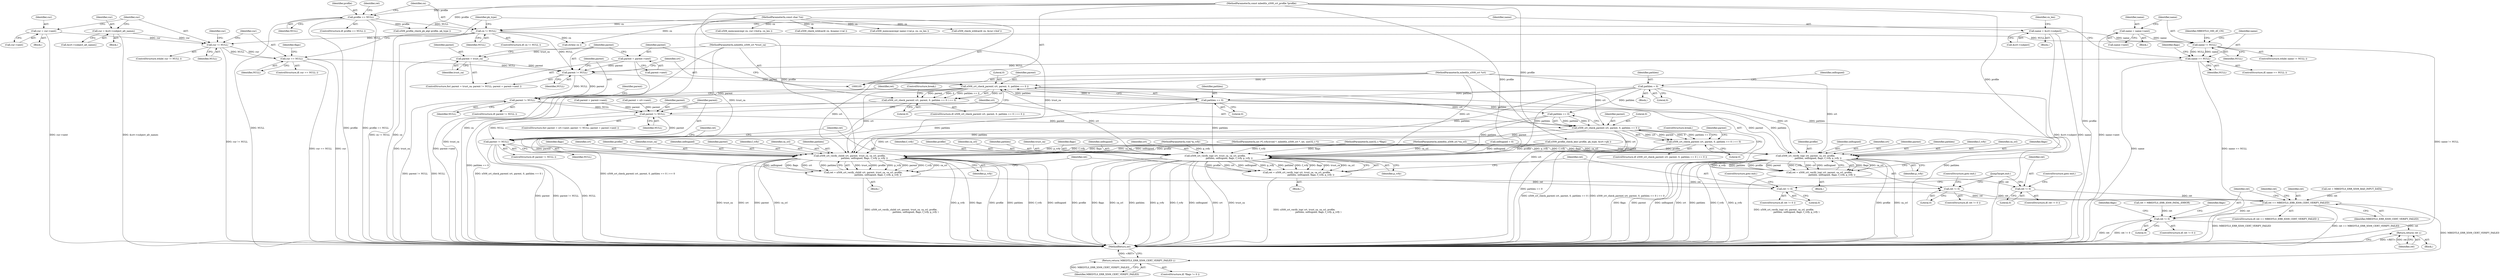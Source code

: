 digraph "0_mbedtls_31458a18788b0cf0b722acda9bb2f2fe13a3fb32_0@pointer" {
"1000366" [label="(Call,x509_crt_check_parent( crt, parent, 0, pathlen == 0 ))"];
"1000106" [label="(MethodParameterIn,mbedtls_x509_crt *crt)"];
"1000355" [label="(Call,parent != NULL)"];
"1000352" [label="(Call,parent = trust_ca)"];
"1000107" [label="(MethodParameterIn,mbedtls_x509_crt *trust_ca)"];
"1000358" [label="(Call,parent = parent->next)"];
"1000313" [label="(Call,name == NULL)"];
"1000244" [label="(Call,name != NULL)"];
"1000150" [label="(Call,name = &crt->subject)"];
"1000307" [label="(Call,name = name->next)"];
"1000146" [label="(Call,cn != NULL)"];
"1000110" [label="(MethodParameterIn,const char *cn)"];
"1000137" [label="(Call,profile == NULL)"];
"1000109" [label="(MethodParameterIn,const mbedtls_x509_crt_profile *profile)"];
"1000234" [label="(Call,cur == NULL)"];
"1000174" [label="(Call,cur != NULL)"];
"1000167" [label="(Call,cur = &crt->subject_alt_names)"];
"1000228" [label="(Call,cur = cur->next)"];
"1000370" [label="(Call,pathlen == 0)"];
"1000118" [label="(Call,pathlen = 0)"];
"1000365" [label="(Call,x509_crt_check_parent( crt, parent, 0, pathlen == 0 ) == 0)"];
"1000376" [label="(Call,parent != NULL)"];
"1000382" [label="(Call,x509_crt_verify_top( crt, parent, ca_crl, profile,\n                                   pathlen, selfsigned, flags, f_vrfy, p_vrfy ))"];
"1000380" [label="(Call,ret = x509_crt_verify_top( crt, parent, ca_crl, profile,\n                                   pathlen, selfsigned, flags, f_vrfy, p_vrfy ))"];
"1000393" [label="(Call,ret != 0)"];
"1000468" [label="(Call,ret == MBEDTLS_ERR_X509_CERT_VERIFY_FAILED)"];
"1000475" [label="(Call,ret != 0)"];
"1000486" [label="(Return,return( ret );)"];
"1000493" [label="(Return,return( MBEDTLS_ERR_X509_CERT_VERIFY_FAILED );)"];
"1000405" [label="(Call,parent != NULL)"];
"1000415" [label="(Call,x509_crt_check_parent( crt, parent, 0, pathlen == 0 ))"];
"1000414" [label="(Call,x509_crt_check_parent( crt, parent, 0, pathlen == 0 ) == 0)"];
"1000425" [label="(Call,parent != NULL)"];
"1000431" [label="(Call,x509_crt_verify_child( crt, parent, trust_ca, ca_crl, profile,\n                                         pathlen, selfsigned, flags, f_vrfy, p_vrfy ))"];
"1000429" [label="(Call,ret = x509_crt_verify_child( crt, parent, trust_ca, ca_crl, profile,\n                                         pathlen, selfsigned, flags, f_vrfy, p_vrfy ))"];
"1000443" [label="(Call,ret != 0)"];
"1000451" [label="(Call,x509_crt_verify_top( crt, trust_ca, ca_crl, profile,\n                                       pathlen, selfsigned, flags, f_vrfy, p_vrfy ))"];
"1000449" [label="(Call,ret = x509_crt_verify_top( crt, trust_ca, ca_crl, profile,\n                                       pathlen, selfsigned, flags, f_vrfy, p_vrfy ))"];
"1000462" [label="(Call,ret != 0)"];
"1000439" [label="(Identifier,flags)"];
"1000113" [label="(MethodParameterIn,void *p_vrfy)"];
"1000417" [label="(Identifier,parent)"];
"1000427" [label="(Identifier,NULL)"];
"1000369" [label="(Literal,0)"];
"1000112" [label="(MethodParameterIn,int (*f_vrfy)(void *, mbedtls_x509_crt *, int, uint32_t *))"];
"1000416" [label="(Identifier,crt)"];
"1000364" [label="(ControlStructure,if( x509_crt_check_parent( crt, parent, 0, pathlen == 0 ) == 0 ))"];
"1000474" [label="(ControlStructure,if( ret != 0 ))"];
"1000357" [label="(Identifier,NULL)"];
"1000419" [label="(Call,pathlen == 0)"];
"1000466" [label="(JumpTarget,exit:)"];
"1000399" [label="(ControlStructure,for( parent = crt->next; parent != NULL; parent = parent->next ))"];
"1000458" [label="(Identifier,flags)"];
"1000477" [label="(Literal,0)"];
"1000236" [label="(Identifier,NULL)"];
"1000468" [label="(Call,ret == MBEDTLS_ERR_X509_CERT_VERIFY_FAILED)"];
"1000152" [label="(Call,&crt->subject)"];
"1000308" [label="(Identifier,name)"];
"1000111" [label="(MethodParameterIn,uint32_t *flags)"];
"1000446" [label="(ControlStructure,goto exit;)"];
"1000453" [label="(Identifier,trust_ca)"];
"1000481" [label="(Identifier,flags)"];
"1000309" [label="(Call,name->next)"];
"1000188" [label="(Call,x509_memcasecmp( cn, cur->buf.p, cn_len ))"];
"1000450" [label="(Identifier,ret)"];
"1000457" [label="(Identifier,selfsigned)"];
"1000365" [label="(Call,x509_crt_check_parent( crt, parent, 0, pathlen == 0 ) == 0)"];
"1000382" [label="(Call,x509_crt_verify_top( crt, parent, ca_crl, profile,\n                                   pathlen, selfsigned, flags, f_vrfy, p_vrfy ))"];
"1000234" [label="(Call,cur == NULL)"];
"1000371" [label="(Identifier,pathlen)"];
"1000432" [label="(Identifier,crt)"];
"1000381" [label="(Identifier,ret)"];
"1000491" [label="(Identifier,flags)"];
"1000475" [label="(Call,ret != 0)"];
"1000422" [label="(Literal,0)"];
"1000114" [label="(Block,)"];
"1000476" [label="(Identifier,ret)"];
"1000108" [label="(MethodParameterIn,mbedtls_x509_crl *ca_crl)"];
"1000167" [label="(Call,cur = &crt->subject_alt_names)"];
"1000436" [label="(Identifier,profile)"];
"1000463" [label="(Identifier,ret)"];
"1000434" [label="(Identifier,trust_ca)"];
"1000497" [label="(MethodReturn,int)"];
"1000173" [label="(ControlStructure,while( cur != NULL ))"];
"1000462" [label="(Call,ret != 0)"];
"1000368" [label="(Identifier,parent)"];
"1000415" [label="(Call,x509_crt_check_parent( crt, parent, 0, pathlen == 0 ))"];
"1000137" [label="(Call,profile == NULL)"];
"1000177" [label="(Block,)"];
"1000373" [label="(Literal,0)"];
"1000396" [label="(ControlStructure,goto exit;)"];
"1000251" [label="(Identifier,MBEDTLS_OID_AT_CN)"];
"1000158" [label="(Call,strlen( cn ))"];
"1000166" [label="(Block,)"];
"1000408" [label="(Call,parent = parent->next)"];
"1000442" [label="(ControlStructure,if( ret != 0 ))"];
"1000451" [label="(Call,x509_crt_verify_top( crt, trust_ca, ca_crl, profile,\n                                       pathlen, selfsigned, flags, f_vrfy, p_vrfy ))"];
"1000174" [label="(Call,cur != NULL)"];
"1000460" [label="(Identifier,p_vrfy)"];
"1000438" [label="(Identifier,selfsigned)"];
"1000393" [label="(Call,ret != 0)"];
"1000107" [label="(MethodParameterIn,mbedtls_x509_crt *trust_ca)"];
"1000392" [label="(ControlStructure,if( ret != 0 ))"];
"1000407" [label="(Identifier,NULL)"];
"1000151" [label="(Identifier,name)"];
"1000106" [label="(MethodParameterIn,mbedtls_x509_crt *crt)"];
"1000119" [label="(Identifier,pathlen)"];
"1000299" [label="(Call,x509_check_wildcard( cn, &name->val ))"];
"1000233" [label="(ControlStructure,if( cur == NULL ))"];
"1000424" [label="(ControlStructure,if( parent != NULL ))"];
"1000123" [label="(Identifier,selfsigned)"];
"1000400" [label="(Call,parent = crt->next)"];
"1000467" [label="(ControlStructure,if( ret == MBEDTLS_ERR_X509_CERT_VERIFY_FAILED ))"];
"1000318" [label="(Identifier,flags)"];
"1000388" [label="(Identifier,selfsigned)"];
"1000120" [label="(Literal,0)"];
"1000375" [label="(ControlStructure,if( parent != NULL ))"];
"1000433" [label="(Identifier,parent)"];
"1000314" [label="(Identifier,name)"];
"1000383" [label="(Identifier,crt)"];
"1000149" [label="(Block,)"];
"1000413" [label="(ControlStructure,if( x509_crt_check_parent( crt, parent, 0, pathlen == 0 ) == 0 ))"];
"1000429" [label="(Call,ret = x509_crt_verify_child( crt, parent, trust_ca, ca_crl, profile,\n                                         pathlen, selfsigned, flags, f_vrfy, p_vrfy ))"];
"1000377" [label="(Identifier,parent)"];
"1000494" [label="(Identifier,MBEDTLS_ERR_X509_CERT_VERIFY_FAILED)"];
"1000268" [label="(Call,x509_memcasecmp( name->val.p, cn, cn_len ))"];
"1000452" [label="(Identifier,crt)"];
"1000376" [label="(Call,parent != NULL)"];
"1000426" [label="(Identifier,parent)"];
"1000471" [label="(Call,ret = MBEDTLS_ERR_X509_FATAL_ERROR)"];
"1000150" [label="(Call,name = &crt->subject)"];
"1000146" [label="(Call,cn != NULL)"];
"1000380" [label="(Call,ret = x509_crt_verify_top( crt, parent, ca_crl, profile,\n                                   pathlen, selfsigned, flags, f_vrfy, p_vrfy ))"];
"1000459" [label="(Identifier,f_vrfy)"];
"1000469" [label="(Identifier,ret)"];
"1000488" [label="(ControlStructure,if( *flags != 0 ))"];
"1000384" [label="(Identifier,parent)"];
"1000455" [label="(Identifier,profile)"];
"1000448" [label="(Block,)"];
"1000461" [label="(ControlStructure,if( ret != 0 ))"];
"1000406" [label="(Identifier,parent)"];
"1000387" [label="(Identifier,pathlen)"];
"1000138" [label="(Identifier,profile)"];
"1000246" [label="(Identifier,NULL)"];
"1000465" [label="(ControlStructure,goto exit;)"];
"1000405" [label="(Call,parent != NULL)"];
"1000414" [label="(Call,x509_crt_check_parent( crt, parent, 0, pathlen == 0 ) == 0)"];
"1000142" [label="(Identifier,ret)"];
"1000449" [label="(Call,ret = x509_crt_verify_top( crt, trust_ca, ca_crl, profile,\n                                       pathlen, selfsigned, flags, f_vrfy, p_vrfy ))"];
"1000307" [label="(Call,name = name->next)"];
"1000486" [label="(Return,return( ret );)"];
"1000418" [label="(Literal,0)"];
"1000147" [label="(Identifier,cn)"];
"1000352" [label="(Call,parent = trust_ca)"];
"1000423" [label="(ControlStructure,break;)"];
"1000239" [label="(Identifier,flags)"];
"1000464" [label="(Literal,0)"];
"1000122" [label="(Call,selfsigned = 0)"];
"1000470" [label="(Identifier,MBEDTLS_ERR_X509_CERT_VERIFY_FAILED)"];
"1000425" [label="(Call,parent != NULL)"];
"1000118" [label="(Call,pathlen = 0)"];
"1000219" [label="(Call,x509_check_wildcard( cn, &cur->buf ))"];
"1000454" [label="(Identifier,ca_crl)"];
"1000356" [label="(Identifier,parent)"];
"1000157" [label="(Identifier,cn_len)"];
"1000359" [label="(Identifier,parent)"];
"1000370" [label="(Call,pathlen == 0)"];
"1000360" [label="(Call,parent->next)"];
"1000139" [label="(Identifier,NULL)"];
"1000441" [label="(Identifier,p_vrfy)"];
"1000321" [label="(Identifier,pk_type)"];
"1000244" [label="(Call,name != NULL)"];
"1000367" [label="(Identifier,crt)"];
"1000401" [label="(Identifier,parent)"];
"1000379" [label="(Block,)"];
"1000230" [label="(Call,cur->next)"];
"1000444" [label="(Identifier,ret)"];
"1000183" [label="(Identifier,cur)"];
"1000390" [label="(Identifier,f_vrfy)"];
"1000378" [label="(Identifier,NULL)"];
"1000440" [label="(Identifier,f_vrfy)"];
"1000372" [label="(Literal,0)"];
"1000312" [label="(ControlStructure,if( name == NULL ))"];
"1000445" [label="(Literal,0)"];
"1000329" [label="(Call,x509_profile_check_pk_alg( profile, pk_type ))"];
"1000487" [label="(Identifier,ret)"];
"1000148" [label="(Identifier,NULL)"];
"1000339" [label="(Call,x509_profile_check_key( profile, pk_type, &crt->pk ))"];
"1000395" [label="(Literal,0)"];
"1000394" [label="(Identifier,ret)"];
"1000478" [label="(Block,)"];
"1000110" [label="(MethodParameterIn,const char *cn)"];
"1000435" [label="(Identifier,ca_crl)"];
"1000385" [label="(Identifier,ca_crl)"];
"1000169" [label="(Call,&crt->subject_alt_names)"];
"1000247" [label="(Block,)"];
"1000351" [label="(ControlStructure,for( parent = trust_ca; parent != NULL; parent = parent->next ))"];
"1000391" [label="(Identifier,p_vrfy)"];
"1000175" [label="(Identifier,cur)"];
"1000235" [label="(Identifier,cur)"];
"1000374" [label="(ControlStructure,break;)"];
"1000228" [label="(Call,cur = cur->next)"];
"1000109" [label="(MethodParameterIn,const mbedtls_x509_crt_profile *profile)"];
"1000493" [label="(Return,return( MBEDTLS_ERR_X509_CERT_VERIFY_FAILED );)"];
"1000315" [label="(Identifier,NULL)"];
"1000437" [label="(Identifier,pathlen)"];
"1000354" [label="(Identifier,trust_ca)"];
"1000141" [label="(Call,ret = MBEDTLS_ERR_X509_BAD_INPUT_DATA)"];
"1000443" [label="(Call,ret != 0)"];
"1000176" [label="(Identifier,NULL)"];
"1000355" [label="(Call,parent != NULL)"];
"1000145" [label="(ControlStructure,if( cn != NULL ))"];
"1000431" [label="(Call,x509_crt_verify_child( crt, parent, trust_ca, ca_crl, profile,\n                                         pathlen, selfsigned, flags, f_vrfy, p_vrfy ))"];
"1000136" [label="(ControlStructure,if( profile == NULL ))"];
"1000456" [label="(Identifier,pathlen)"];
"1000313" [label="(Call,name == NULL)"];
"1000409" [label="(Identifier,parent)"];
"1000389" [label="(Identifier,flags)"];
"1000472" [label="(Identifier,ret)"];
"1000245" [label="(Identifier,name)"];
"1000366" [label="(Call,x509_crt_check_parent( crt, parent, 0, pathlen == 0 ))"];
"1000353" [label="(Identifier,parent)"];
"1000243" [label="(ControlStructure,while( name != NULL ))"];
"1000229" [label="(Identifier,cur)"];
"1000168" [label="(Identifier,cur)"];
"1000428" [label="(Block,)"];
"1000430" [label="(Identifier,ret)"];
"1000386" [label="(Identifier,profile)"];
"1000358" [label="(Call,parent = parent->next)"];
"1000366" -> "1000365"  [label="AST: "];
"1000366" -> "1000370"  [label="CFG: "];
"1000367" -> "1000366"  [label="AST: "];
"1000368" -> "1000366"  [label="AST: "];
"1000369" -> "1000366"  [label="AST: "];
"1000370" -> "1000366"  [label="AST: "];
"1000373" -> "1000366"  [label="CFG: "];
"1000366" -> "1000497"  [label="DDG: pathlen == 0"];
"1000366" -> "1000365"  [label="DDG: crt"];
"1000366" -> "1000365"  [label="DDG: parent"];
"1000366" -> "1000365"  [label="DDG: 0"];
"1000366" -> "1000365"  [label="DDG: pathlen == 0"];
"1000106" -> "1000366"  [label="DDG: crt"];
"1000355" -> "1000366"  [label="DDG: parent"];
"1000370" -> "1000366"  [label="DDG: pathlen"];
"1000370" -> "1000366"  [label="DDG: 0"];
"1000366" -> "1000376"  [label="DDG: parent"];
"1000366" -> "1000382"  [label="DDG: crt"];
"1000366" -> "1000415"  [label="DDG: crt"];
"1000366" -> "1000431"  [label="DDG: crt"];
"1000366" -> "1000451"  [label="DDG: crt"];
"1000106" -> "1000105"  [label="AST: "];
"1000106" -> "1000497"  [label="DDG: crt"];
"1000106" -> "1000382"  [label="DDG: crt"];
"1000106" -> "1000415"  [label="DDG: crt"];
"1000106" -> "1000431"  [label="DDG: crt"];
"1000106" -> "1000451"  [label="DDG: crt"];
"1000355" -> "1000351"  [label="AST: "];
"1000355" -> "1000357"  [label="CFG: "];
"1000356" -> "1000355"  [label="AST: "];
"1000357" -> "1000355"  [label="AST: "];
"1000367" -> "1000355"  [label="CFG: "];
"1000377" -> "1000355"  [label="CFG: "];
"1000352" -> "1000355"  [label="DDG: parent"];
"1000358" -> "1000355"  [label="DDG: parent"];
"1000313" -> "1000355"  [label="DDG: NULL"];
"1000234" -> "1000355"  [label="DDG: NULL"];
"1000146" -> "1000355"  [label="DDG: NULL"];
"1000355" -> "1000376"  [label="DDG: parent"];
"1000355" -> "1000376"  [label="DDG: NULL"];
"1000352" -> "1000351"  [label="AST: "];
"1000352" -> "1000354"  [label="CFG: "];
"1000353" -> "1000352"  [label="AST: "];
"1000354" -> "1000352"  [label="AST: "];
"1000356" -> "1000352"  [label="CFG: "];
"1000352" -> "1000497"  [label="DDG: trust_ca"];
"1000107" -> "1000352"  [label="DDG: trust_ca"];
"1000107" -> "1000105"  [label="AST: "];
"1000107" -> "1000497"  [label="DDG: trust_ca"];
"1000107" -> "1000431"  [label="DDG: trust_ca"];
"1000107" -> "1000451"  [label="DDG: trust_ca"];
"1000358" -> "1000351"  [label="AST: "];
"1000358" -> "1000360"  [label="CFG: "];
"1000359" -> "1000358"  [label="AST: "];
"1000360" -> "1000358"  [label="AST: "];
"1000356" -> "1000358"  [label="CFG: "];
"1000358" -> "1000497"  [label="DDG: parent->next"];
"1000313" -> "1000312"  [label="AST: "];
"1000313" -> "1000315"  [label="CFG: "];
"1000314" -> "1000313"  [label="AST: "];
"1000315" -> "1000313"  [label="AST: "];
"1000318" -> "1000313"  [label="CFG: "];
"1000321" -> "1000313"  [label="CFG: "];
"1000313" -> "1000497"  [label="DDG: name == NULL"];
"1000313" -> "1000497"  [label="DDG: name"];
"1000244" -> "1000313"  [label="DDG: name"];
"1000244" -> "1000313"  [label="DDG: NULL"];
"1000244" -> "1000243"  [label="AST: "];
"1000244" -> "1000246"  [label="CFG: "];
"1000245" -> "1000244"  [label="AST: "];
"1000246" -> "1000244"  [label="AST: "];
"1000251" -> "1000244"  [label="CFG: "];
"1000314" -> "1000244"  [label="CFG: "];
"1000244" -> "1000497"  [label="DDG: name != NULL"];
"1000150" -> "1000244"  [label="DDG: name"];
"1000307" -> "1000244"  [label="DDG: name"];
"1000146" -> "1000244"  [label="DDG: NULL"];
"1000150" -> "1000149"  [label="AST: "];
"1000150" -> "1000152"  [label="CFG: "];
"1000151" -> "1000150"  [label="AST: "];
"1000152" -> "1000150"  [label="AST: "];
"1000157" -> "1000150"  [label="CFG: "];
"1000150" -> "1000497"  [label="DDG: name"];
"1000150" -> "1000497"  [label="DDG: &crt->subject"];
"1000307" -> "1000247"  [label="AST: "];
"1000307" -> "1000309"  [label="CFG: "];
"1000308" -> "1000307"  [label="AST: "];
"1000309" -> "1000307"  [label="AST: "];
"1000245" -> "1000307"  [label="CFG: "];
"1000307" -> "1000497"  [label="DDG: name->next"];
"1000146" -> "1000145"  [label="AST: "];
"1000146" -> "1000148"  [label="CFG: "];
"1000147" -> "1000146"  [label="AST: "];
"1000148" -> "1000146"  [label="AST: "];
"1000151" -> "1000146"  [label="CFG: "];
"1000321" -> "1000146"  [label="CFG: "];
"1000146" -> "1000497"  [label="DDG: cn != NULL"];
"1000146" -> "1000497"  [label="DDG: cn"];
"1000110" -> "1000146"  [label="DDG: cn"];
"1000137" -> "1000146"  [label="DDG: NULL"];
"1000146" -> "1000158"  [label="DDG: cn"];
"1000146" -> "1000174"  [label="DDG: NULL"];
"1000110" -> "1000105"  [label="AST: "];
"1000110" -> "1000497"  [label="DDG: cn"];
"1000110" -> "1000158"  [label="DDG: cn"];
"1000110" -> "1000188"  [label="DDG: cn"];
"1000110" -> "1000219"  [label="DDG: cn"];
"1000110" -> "1000268"  [label="DDG: cn"];
"1000110" -> "1000299"  [label="DDG: cn"];
"1000137" -> "1000136"  [label="AST: "];
"1000137" -> "1000139"  [label="CFG: "];
"1000138" -> "1000137"  [label="AST: "];
"1000139" -> "1000137"  [label="AST: "];
"1000142" -> "1000137"  [label="CFG: "];
"1000147" -> "1000137"  [label="CFG: "];
"1000137" -> "1000497"  [label="DDG: NULL"];
"1000137" -> "1000497"  [label="DDG: profile"];
"1000137" -> "1000497"  [label="DDG: profile == NULL"];
"1000109" -> "1000137"  [label="DDG: profile"];
"1000137" -> "1000329"  [label="DDG: profile"];
"1000109" -> "1000105"  [label="AST: "];
"1000109" -> "1000497"  [label="DDG: profile"];
"1000109" -> "1000329"  [label="DDG: profile"];
"1000109" -> "1000339"  [label="DDG: profile"];
"1000109" -> "1000382"  [label="DDG: profile"];
"1000109" -> "1000431"  [label="DDG: profile"];
"1000109" -> "1000451"  [label="DDG: profile"];
"1000234" -> "1000233"  [label="AST: "];
"1000234" -> "1000236"  [label="CFG: "];
"1000235" -> "1000234"  [label="AST: "];
"1000236" -> "1000234"  [label="AST: "];
"1000239" -> "1000234"  [label="CFG: "];
"1000321" -> "1000234"  [label="CFG: "];
"1000234" -> "1000497"  [label="DDG: cur"];
"1000234" -> "1000497"  [label="DDG: cur == NULL"];
"1000174" -> "1000234"  [label="DDG: cur"];
"1000174" -> "1000234"  [label="DDG: NULL"];
"1000174" -> "1000173"  [label="AST: "];
"1000174" -> "1000176"  [label="CFG: "];
"1000175" -> "1000174"  [label="AST: "];
"1000176" -> "1000174"  [label="AST: "];
"1000183" -> "1000174"  [label="CFG: "];
"1000235" -> "1000174"  [label="CFG: "];
"1000174" -> "1000497"  [label="DDG: cur != NULL"];
"1000167" -> "1000174"  [label="DDG: cur"];
"1000228" -> "1000174"  [label="DDG: cur"];
"1000167" -> "1000166"  [label="AST: "];
"1000167" -> "1000169"  [label="CFG: "];
"1000168" -> "1000167"  [label="AST: "];
"1000169" -> "1000167"  [label="AST: "];
"1000175" -> "1000167"  [label="CFG: "];
"1000167" -> "1000497"  [label="DDG: &crt->subject_alt_names"];
"1000228" -> "1000177"  [label="AST: "];
"1000228" -> "1000230"  [label="CFG: "];
"1000229" -> "1000228"  [label="AST: "];
"1000230" -> "1000228"  [label="AST: "];
"1000175" -> "1000228"  [label="CFG: "];
"1000228" -> "1000497"  [label="DDG: cur->next"];
"1000370" -> "1000372"  [label="CFG: "];
"1000371" -> "1000370"  [label="AST: "];
"1000372" -> "1000370"  [label="AST: "];
"1000118" -> "1000370"  [label="DDG: pathlen"];
"1000370" -> "1000382"  [label="DDG: pathlen"];
"1000370" -> "1000419"  [label="DDG: pathlen"];
"1000370" -> "1000431"  [label="DDG: pathlen"];
"1000370" -> "1000451"  [label="DDG: pathlen"];
"1000118" -> "1000114"  [label="AST: "];
"1000118" -> "1000120"  [label="CFG: "];
"1000119" -> "1000118"  [label="AST: "];
"1000120" -> "1000118"  [label="AST: "];
"1000123" -> "1000118"  [label="CFG: "];
"1000118" -> "1000497"  [label="DDG: pathlen"];
"1000118" -> "1000382"  [label="DDG: pathlen"];
"1000118" -> "1000419"  [label="DDG: pathlen"];
"1000118" -> "1000431"  [label="DDG: pathlen"];
"1000118" -> "1000451"  [label="DDG: pathlen"];
"1000365" -> "1000364"  [label="AST: "];
"1000365" -> "1000373"  [label="CFG: "];
"1000373" -> "1000365"  [label="AST: "];
"1000374" -> "1000365"  [label="CFG: "];
"1000359" -> "1000365"  [label="CFG: "];
"1000365" -> "1000497"  [label="DDG: x509_crt_check_parent( crt, parent, 0, pathlen == 0 ) == 0"];
"1000365" -> "1000497"  [label="DDG: x509_crt_check_parent( crt, parent, 0, pathlen == 0 )"];
"1000376" -> "1000375"  [label="AST: "];
"1000376" -> "1000378"  [label="CFG: "];
"1000377" -> "1000376"  [label="AST: "];
"1000378" -> "1000376"  [label="AST: "];
"1000381" -> "1000376"  [label="CFG: "];
"1000401" -> "1000376"  [label="CFG: "];
"1000376" -> "1000497"  [label="DDG: parent != NULL"];
"1000376" -> "1000497"  [label="DDG: NULL"];
"1000376" -> "1000382"  [label="DDG: parent"];
"1000376" -> "1000405"  [label="DDG: NULL"];
"1000382" -> "1000380"  [label="AST: "];
"1000382" -> "1000391"  [label="CFG: "];
"1000383" -> "1000382"  [label="AST: "];
"1000384" -> "1000382"  [label="AST: "];
"1000385" -> "1000382"  [label="AST: "];
"1000386" -> "1000382"  [label="AST: "];
"1000387" -> "1000382"  [label="AST: "];
"1000388" -> "1000382"  [label="AST: "];
"1000389" -> "1000382"  [label="AST: "];
"1000390" -> "1000382"  [label="AST: "];
"1000391" -> "1000382"  [label="AST: "];
"1000380" -> "1000382"  [label="CFG: "];
"1000382" -> "1000497"  [label="DDG: crt"];
"1000382" -> "1000497"  [label="DDG: flags"];
"1000382" -> "1000497"  [label="DDG: parent"];
"1000382" -> "1000497"  [label="DDG: selfsigned"];
"1000382" -> "1000497"  [label="DDG: pathlen"];
"1000382" -> "1000497"  [label="DDG: f_vrfy"];
"1000382" -> "1000497"  [label="DDG: p_vrfy"];
"1000382" -> "1000497"  [label="DDG: profile"];
"1000382" -> "1000497"  [label="DDG: ca_crl"];
"1000382" -> "1000380"  [label="DDG: flags"];
"1000382" -> "1000380"  [label="DDG: ca_crl"];
"1000382" -> "1000380"  [label="DDG: p_vrfy"];
"1000382" -> "1000380"  [label="DDG: pathlen"];
"1000382" -> "1000380"  [label="DDG: profile"];
"1000382" -> "1000380"  [label="DDG: parent"];
"1000382" -> "1000380"  [label="DDG: f_vrfy"];
"1000382" -> "1000380"  [label="DDG: crt"];
"1000382" -> "1000380"  [label="DDG: selfsigned"];
"1000108" -> "1000382"  [label="DDG: ca_crl"];
"1000339" -> "1000382"  [label="DDG: profile"];
"1000122" -> "1000382"  [label="DDG: selfsigned"];
"1000111" -> "1000382"  [label="DDG: flags"];
"1000112" -> "1000382"  [label="DDG: f_vrfy"];
"1000113" -> "1000382"  [label="DDG: p_vrfy"];
"1000380" -> "1000379"  [label="AST: "];
"1000381" -> "1000380"  [label="AST: "];
"1000394" -> "1000380"  [label="CFG: "];
"1000380" -> "1000497"  [label="DDG: x509_crt_verify_top( crt, parent, ca_crl, profile,\n                                   pathlen, selfsigned, flags, f_vrfy, p_vrfy )"];
"1000380" -> "1000393"  [label="DDG: ret"];
"1000393" -> "1000392"  [label="AST: "];
"1000393" -> "1000395"  [label="CFG: "];
"1000394" -> "1000393"  [label="AST: "];
"1000395" -> "1000393"  [label="AST: "];
"1000396" -> "1000393"  [label="CFG: "];
"1000466" -> "1000393"  [label="CFG: "];
"1000393" -> "1000468"  [label="DDG: ret"];
"1000468" -> "1000467"  [label="AST: "];
"1000468" -> "1000470"  [label="CFG: "];
"1000469" -> "1000468"  [label="AST: "];
"1000470" -> "1000468"  [label="AST: "];
"1000472" -> "1000468"  [label="CFG: "];
"1000476" -> "1000468"  [label="CFG: "];
"1000468" -> "1000497"  [label="DDG: ret == MBEDTLS_ERR_X509_CERT_VERIFY_FAILED"];
"1000468" -> "1000497"  [label="DDG: MBEDTLS_ERR_X509_CERT_VERIFY_FAILED"];
"1000141" -> "1000468"  [label="DDG: ret"];
"1000462" -> "1000468"  [label="DDG: ret"];
"1000443" -> "1000468"  [label="DDG: ret"];
"1000468" -> "1000475"  [label="DDG: ret"];
"1000468" -> "1000493"  [label="DDG: MBEDTLS_ERR_X509_CERT_VERIFY_FAILED"];
"1000475" -> "1000474"  [label="AST: "];
"1000475" -> "1000477"  [label="CFG: "];
"1000476" -> "1000475"  [label="AST: "];
"1000477" -> "1000475"  [label="AST: "];
"1000481" -> "1000475"  [label="CFG: "];
"1000491" -> "1000475"  [label="CFG: "];
"1000475" -> "1000497"  [label="DDG: ret"];
"1000475" -> "1000497"  [label="DDG: ret != 0"];
"1000471" -> "1000475"  [label="DDG: ret"];
"1000475" -> "1000486"  [label="DDG: ret"];
"1000486" -> "1000478"  [label="AST: "];
"1000486" -> "1000487"  [label="CFG: "];
"1000487" -> "1000486"  [label="AST: "];
"1000497" -> "1000486"  [label="CFG: "];
"1000486" -> "1000497"  [label="DDG: <RET>"];
"1000487" -> "1000486"  [label="DDG: ret"];
"1000493" -> "1000488"  [label="AST: "];
"1000493" -> "1000494"  [label="CFG: "];
"1000494" -> "1000493"  [label="AST: "];
"1000497" -> "1000493"  [label="CFG: "];
"1000493" -> "1000497"  [label="DDG: <RET>"];
"1000494" -> "1000493"  [label="DDG: MBEDTLS_ERR_X509_CERT_VERIFY_FAILED"];
"1000405" -> "1000399"  [label="AST: "];
"1000405" -> "1000407"  [label="CFG: "];
"1000406" -> "1000405"  [label="AST: "];
"1000407" -> "1000405"  [label="AST: "];
"1000416" -> "1000405"  [label="CFG: "];
"1000426" -> "1000405"  [label="CFG: "];
"1000408" -> "1000405"  [label="DDG: parent"];
"1000400" -> "1000405"  [label="DDG: parent"];
"1000405" -> "1000415"  [label="DDG: parent"];
"1000405" -> "1000425"  [label="DDG: parent"];
"1000405" -> "1000425"  [label="DDG: NULL"];
"1000415" -> "1000414"  [label="AST: "];
"1000415" -> "1000419"  [label="CFG: "];
"1000416" -> "1000415"  [label="AST: "];
"1000417" -> "1000415"  [label="AST: "];
"1000418" -> "1000415"  [label="AST: "];
"1000419" -> "1000415"  [label="AST: "];
"1000422" -> "1000415"  [label="CFG: "];
"1000415" -> "1000497"  [label="DDG: pathlen == 0"];
"1000415" -> "1000414"  [label="DDG: crt"];
"1000415" -> "1000414"  [label="DDG: parent"];
"1000415" -> "1000414"  [label="DDG: 0"];
"1000415" -> "1000414"  [label="DDG: pathlen == 0"];
"1000419" -> "1000415"  [label="DDG: pathlen"];
"1000419" -> "1000415"  [label="DDG: 0"];
"1000415" -> "1000425"  [label="DDG: parent"];
"1000415" -> "1000431"  [label="DDG: crt"];
"1000415" -> "1000451"  [label="DDG: crt"];
"1000414" -> "1000413"  [label="AST: "];
"1000414" -> "1000422"  [label="CFG: "];
"1000422" -> "1000414"  [label="AST: "];
"1000423" -> "1000414"  [label="CFG: "];
"1000409" -> "1000414"  [label="CFG: "];
"1000414" -> "1000497"  [label="DDG: x509_crt_check_parent( crt, parent, 0, pathlen == 0 ) == 0"];
"1000414" -> "1000497"  [label="DDG: x509_crt_check_parent( crt, parent, 0, pathlen == 0 )"];
"1000425" -> "1000424"  [label="AST: "];
"1000425" -> "1000427"  [label="CFG: "];
"1000426" -> "1000425"  [label="AST: "];
"1000427" -> "1000425"  [label="AST: "];
"1000430" -> "1000425"  [label="CFG: "];
"1000450" -> "1000425"  [label="CFG: "];
"1000425" -> "1000497"  [label="DDG: NULL"];
"1000425" -> "1000497"  [label="DDG: parent"];
"1000425" -> "1000497"  [label="DDG: parent != NULL"];
"1000425" -> "1000431"  [label="DDG: parent"];
"1000431" -> "1000429"  [label="AST: "];
"1000431" -> "1000441"  [label="CFG: "];
"1000432" -> "1000431"  [label="AST: "];
"1000433" -> "1000431"  [label="AST: "];
"1000434" -> "1000431"  [label="AST: "];
"1000435" -> "1000431"  [label="AST: "];
"1000436" -> "1000431"  [label="AST: "];
"1000437" -> "1000431"  [label="AST: "];
"1000438" -> "1000431"  [label="AST: "];
"1000439" -> "1000431"  [label="AST: "];
"1000440" -> "1000431"  [label="AST: "];
"1000441" -> "1000431"  [label="AST: "];
"1000429" -> "1000431"  [label="CFG: "];
"1000431" -> "1000497"  [label="DDG: profile"];
"1000431" -> "1000497"  [label="DDG: pathlen"];
"1000431" -> "1000497"  [label="DDG: f_vrfy"];
"1000431" -> "1000497"  [label="DDG: selfsigned"];
"1000431" -> "1000497"  [label="DDG: trust_ca"];
"1000431" -> "1000497"  [label="DDG: crt"];
"1000431" -> "1000497"  [label="DDG: parent"];
"1000431" -> "1000497"  [label="DDG: ca_crl"];
"1000431" -> "1000497"  [label="DDG: p_vrfy"];
"1000431" -> "1000497"  [label="DDG: flags"];
"1000431" -> "1000429"  [label="DDG: trust_ca"];
"1000431" -> "1000429"  [label="DDG: profile"];
"1000431" -> "1000429"  [label="DDG: p_vrfy"];
"1000431" -> "1000429"  [label="DDG: parent"];
"1000431" -> "1000429"  [label="DDG: f_vrfy"];
"1000431" -> "1000429"  [label="DDG: ca_crl"];
"1000431" -> "1000429"  [label="DDG: selfsigned"];
"1000431" -> "1000429"  [label="DDG: flags"];
"1000431" -> "1000429"  [label="DDG: crt"];
"1000431" -> "1000429"  [label="DDG: pathlen"];
"1000108" -> "1000431"  [label="DDG: ca_crl"];
"1000339" -> "1000431"  [label="DDG: profile"];
"1000419" -> "1000431"  [label="DDG: pathlen"];
"1000122" -> "1000431"  [label="DDG: selfsigned"];
"1000111" -> "1000431"  [label="DDG: flags"];
"1000112" -> "1000431"  [label="DDG: f_vrfy"];
"1000113" -> "1000431"  [label="DDG: p_vrfy"];
"1000429" -> "1000428"  [label="AST: "];
"1000430" -> "1000429"  [label="AST: "];
"1000444" -> "1000429"  [label="CFG: "];
"1000429" -> "1000497"  [label="DDG: x509_crt_verify_child( crt, parent, trust_ca, ca_crl, profile,\n                                         pathlen, selfsigned, flags, f_vrfy, p_vrfy )"];
"1000429" -> "1000443"  [label="DDG: ret"];
"1000443" -> "1000442"  [label="AST: "];
"1000443" -> "1000445"  [label="CFG: "];
"1000444" -> "1000443"  [label="AST: "];
"1000445" -> "1000443"  [label="AST: "];
"1000446" -> "1000443"  [label="CFG: "];
"1000466" -> "1000443"  [label="CFG: "];
"1000451" -> "1000449"  [label="AST: "];
"1000451" -> "1000460"  [label="CFG: "];
"1000452" -> "1000451"  [label="AST: "];
"1000453" -> "1000451"  [label="AST: "];
"1000454" -> "1000451"  [label="AST: "];
"1000455" -> "1000451"  [label="AST: "];
"1000456" -> "1000451"  [label="AST: "];
"1000457" -> "1000451"  [label="AST: "];
"1000458" -> "1000451"  [label="AST: "];
"1000459" -> "1000451"  [label="AST: "];
"1000460" -> "1000451"  [label="AST: "];
"1000449" -> "1000451"  [label="CFG: "];
"1000451" -> "1000497"  [label="DDG: profile"];
"1000451" -> "1000497"  [label="DDG: p_vrfy"];
"1000451" -> "1000497"  [label="DDG: f_vrfy"];
"1000451" -> "1000497"  [label="DDG: selfsigned"];
"1000451" -> "1000497"  [label="DDG: crt"];
"1000451" -> "1000497"  [label="DDG: trust_ca"];
"1000451" -> "1000497"  [label="DDG: flags"];
"1000451" -> "1000497"  [label="DDG: ca_crl"];
"1000451" -> "1000497"  [label="DDG: pathlen"];
"1000451" -> "1000449"  [label="DDG: profile"];
"1000451" -> "1000449"  [label="DDG: crt"];
"1000451" -> "1000449"  [label="DDG: selfsigned"];
"1000451" -> "1000449"  [label="DDG: p_vrfy"];
"1000451" -> "1000449"  [label="DDG: pathlen"];
"1000451" -> "1000449"  [label="DDG: f_vrfy"];
"1000451" -> "1000449"  [label="DDG: flags"];
"1000451" -> "1000449"  [label="DDG: trust_ca"];
"1000451" -> "1000449"  [label="DDG: ca_crl"];
"1000108" -> "1000451"  [label="DDG: ca_crl"];
"1000339" -> "1000451"  [label="DDG: profile"];
"1000419" -> "1000451"  [label="DDG: pathlen"];
"1000122" -> "1000451"  [label="DDG: selfsigned"];
"1000111" -> "1000451"  [label="DDG: flags"];
"1000112" -> "1000451"  [label="DDG: f_vrfy"];
"1000113" -> "1000451"  [label="DDG: p_vrfy"];
"1000449" -> "1000448"  [label="AST: "];
"1000450" -> "1000449"  [label="AST: "];
"1000463" -> "1000449"  [label="CFG: "];
"1000449" -> "1000497"  [label="DDG: x509_crt_verify_top( crt, trust_ca, ca_crl, profile,\n                                       pathlen, selfsigned, flags, f_vrfy, p_vrfy )"];
"1000449" -> "1000462"  [label="DDG: ret"];
"1000462" -> "1000461"  [label="AST: "];
"1000462" -> "1000464"  [label="CFG: "];
"1000463" -> "1000462"  [label="AST: "];
"1000464" -> "1000462"  [label="AST: "];
"1000465" -> "1000462"  [label="CFG: "];
"1000466" -> "1000462"  [label="CFG: "];
}
